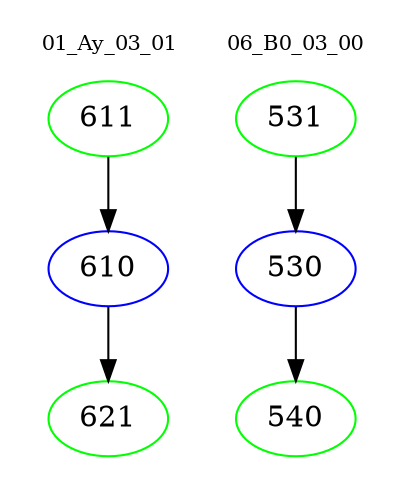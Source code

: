 digraph{
subgraph cluster_0 {
color = white
label = "01_Ay_03_01";
fontsize=10;
T0_611 [label="611", color="green"]
T0_611 -> T0_610 [color="black"]
T0_610 [label="610", color="blue"]
T0_610 -> T0_621 [color="black"]
T0_621 [label="621", color="green"]
}
subgraph cluster_1 {
color = white
label = "06_B0_03_00";
fontsize=10;
T1_531 [label="531", color="green"]
T1_531 -> T1_530 [color="black"]
T1_530 [label="530", color="blue"]
T1_530 -> T1_540 [color="black"]
T1_540 [label="540", color="green"]
}
}
